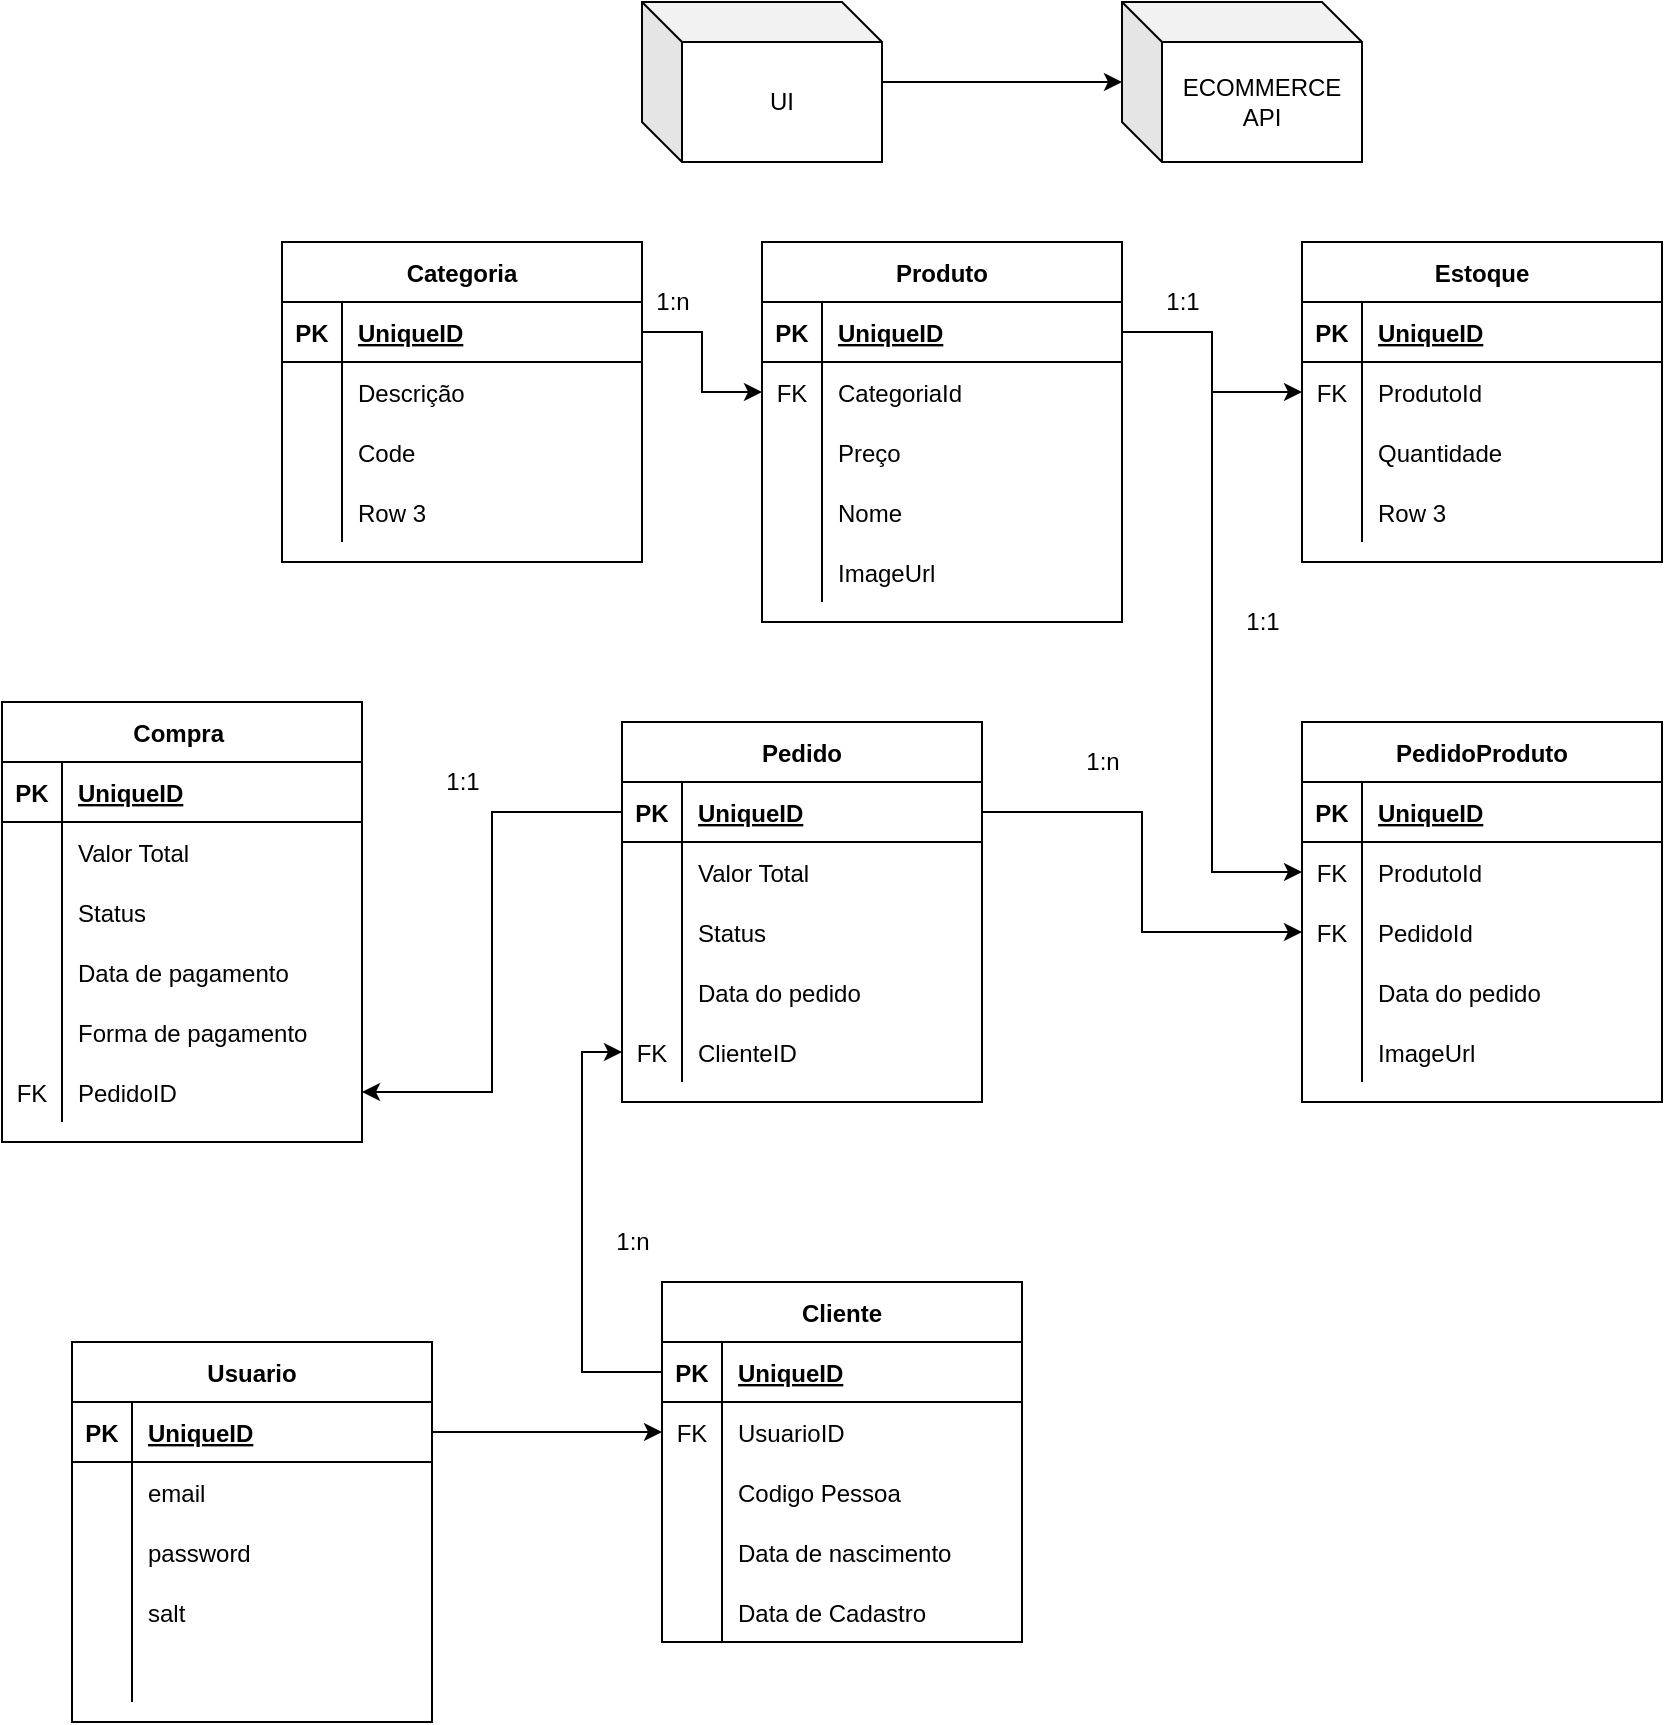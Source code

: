 <mxfile version="15.2.7" type="device"><diagram id="oC3cXe0ZgsIvyXd-6ABN" name="Página-1"><mxGraphModel dx="2287" dy="857" grid="1" gridSize="10" guides="1" tooltips="1" connect="1" arrows="1" fold="1" page="1" pageScale="1" pageWidth="827" pageHeight="1169" math="0" shadow="0"><root><mxCell id="0"/><mxCell id="1" parent="0"/><mxCell id="MYAr_x6TCHSW3G5KkbSN-4" style="edgeStyle=orthogonalEdgeStyle;rounded=0;orthogonalLoop=1;jettySize=auto;html=1;" edge="1" parent="1" source="MYAr_x6TCHSW3G5KkbSN-1" target="MYAr_x6TCHSW3G5KkbSN-2"><mxGeometry relative="1" as="geometry"/></mxCell><mxCell id="MYAr_x6TCHSW3G5KkbSN-1" value="UI" style="shape=cube;whiteSpace=wrap;html=1;boundedLbl=1;backgroundOutline=1;darkOpacity=0.05;darkOpacity2=0.1;" vertex="1" parent="1"><mxGeometry x="130" y="160" width="120" height="80" as="geometry"/></mxCell><mxCell id="MYAr_x6TCHSW3G5KkbSN-2" value="ECOMMERCE API" style="shape=cube;whiteSpace=wrap;html=1;boundedLbl=1;backgroundOutline=1;darkOpacity=0.05;darkOpacity2=0.1;" vertex="1" parent="1"><mxGeometry x="370" y="160" width="120" height="80" as="geometry"/></mxCell><mxCell id="MYAr_x6TCHSW3G5KkbSN-5" value="Produto" style="shape=table;startSize=30;container=1;collapsible=1;childLayout=tableLayout;fixedRows=1;rowLines=0;fontStyle=1;align=center;resizeLast=1;" vertex="1" parent="1"><mxGeometry x="190" y="280" width="180" height="190" as="geometry"/></mxCell><mxCell id="MYAr_x6TCHSW3G5KkbSN-6" value="" style="shape=partialRectangle;collapsible=0;dropTarget=0;pointerEvents=0;fillColor=none;top=0;left=0;bottom=1;right=0;points=[[0,0.5],[1,0.5]];portConstraint=eastwest;" vertex="1" parent="MYAr_x6TCHSW3G5KkbSN-5"><mxGeometry y="30" width="180" height="30" as="geometry"/></mxCell><mxCell id="MYAr_x6TCHSW3G5KkbSN-7" value="PK" style="shape=partialRectangle;connectable=0;fillColor=none;top=0;left=0;bottom=0;right=0;fontStyle=1;overflow=hidden;" vertex="1" parent="MYAr_x6TCHSW3G5KkbSN-6"><mxGeometry width="30" height="30" as="geometry"/></mxCell><mxCell id="MYAr_x6TCHSW3G5KkbSN-8" value="UniqueID" style="shape=partialRectangle;connectable=0;fillColor=none;top=0;left=0;bottom=0;right=0;align=left;spacingLeft=6;fontStyle=5;overflow=hidden;" vertex="1" parent="MYAr_x6TCHSW3G5KkbSN-6"><mxGeometry x="30" width="150" height="30" as="geometry"/></mxCell><mxCell id="MYAr_x6TCHSW3G5KkbSN-9" value="" style="shape=partialRectangle;collapsible=0;dropTarget=0;pointerEvents=0;fillColor=none;top=0;left=0;bottom=0;right=0;points=[[0,0.5],[1,0.5]];portConstraint=eastwest;" vertex="1" parent="MYAr_x6TCHSW3G5KkbSN-5"><mxGeometry y="60" width="180" height="30" as="geometry"/></mxCell><mxCell id="MYAr_x6TCHSW3G5KkbSN-10" value="FK" style="shape=partialRectangle;connectable=0;fillColor=none;top=0;left=0;bottom=0;right=0;editable=1;overflow=hidden;" vertex="1" parent="MYAr_x6TCHSW3G5KkbSN-9"><mxGeometry width="30" height="30" as="geometry"/></mxCell><mxCell id="MYAr_x6TCHSW3G5KkbSN-11" value="CategoriaId" style="shape=partialRectangle;connectable=0;fillColor=none;top=0;left=0;bottom=0;right=0;align=left;spacingLeft=6;overflow=hidden;" vertex="1" parent="MYAr_x6TCHSW3G5KkbSN-9"><mxGeometry x="30" width="150" height="30" as="geometry"/></mxCell><mxCell id="MYAr_x6TCHSW3G5KkbSN-12" value="" style="shape=partialRectangle;collapsible=0;dropTarget=0;pointerEvents=0;fillColor=none;top=0;left=0;bottom=0;right=0;points=[[0,0.5],[1,0.5]];portConstraint=eastwest;" vertex="1" parent="MYAr_x6TCHSW3G5KkbSN-5"><mxGeometry y="90" width="180" height="30" as="geometry"/></mxCell><mxCell id="MYAr_x6TCHSW3G5KkbSN-13" value="" style="shape=partialRectangle;connectable=0;fillColor=none;top=0;left=0;bottom=0;right=0;editable=1;overflow=hidden;" vertex="1" parent="MYAr_x6TCHSW3G5KkbSN-12"><mxGeometry width="30" height="30" as="geometry"/></mxCell><mxCell id="MYAr_x6TCHSW3G5KkbSN-14" value="Preço" style="shape=partialRectangle;connectable=0;fillColor=none;top=0;left=0;bottom=0;right=0;align=left;spacingLeft=6;overflow=hidden;" vertex="1" parent="MYAr_x6TCHSW3G5KkbSN-12"><mxGeometry x="30" width="150" height="30" as="geometry"/></mxCell><mxCell id="MYAr_x6TCHSW3G5KkbSN-15" value="" style="shape=partialRectangle;collapsible=0;dropTarget=0;pointerEvents=0;fillColor=none;top=0;left=0;bottom=0;right=0;points=[[0,0.5],[1,0.5]];portConstraint=eastwest;" vertex="1" parent="MYAr_x6TCHSW3G5KkbSN-5"><mxGeometry y="120" width="180" height="30" as="geometry"/></mxCell><mxCell id="MYAr_x6TCHSW3G5KkbSN-16" value="" style="shape=partialRectangle;connectable=0;fillColor=none;top=0;left=0;bottom=0;right=0;editable=1;overflow=hidden;" vertex="1" parent="MYAr_x6TCHSW3G5KkbSN-15"><mxGeometry width="30" height="30" as="geometry"/></mxCell><mxCell id="MYAr_x6TCHSW3G5KkbSN-17" value="Nome" style="shape=partialRectangle;connectable=0;fillColor=none;top=0;left=0;bottom=0;right=0;align=left;spacingLeft=6;overflow=hidden;" vertex="1" parent="MYAr_x6TCHSW3G5KkbSN-15"><mxGeometry x="30" width="150" height="30" as="geometry"/></mxCell><mxCell id="MYAr_x6TCHSW3G5KkbSN-44" value="" style="shape=partialRectangle;collapsible=0;dropTarget=0;pointerEvents=0;fillColor=none;top=0;left=0;bottom=0;right=0;points=[[0,0.5],[1,0.5]];portConstraint=eastwest;" vertex="1" parent="MYAr_x6TCHSW3G5KkbSN-5"><mxGeometry y="150" width="180" height="30" as="geometry"/></mxCell><mxCell id="MYAr_x6TCHSW3G5KkbSN-45" value="" style="shape=partialRectangle;connectable=0;fillColor=none;top=0;left=0;bottom=0;right=0;editable=1;overflow=hidden;" vertex="1" parent="MYAr_x6TCHSW3G5KkbSN-44"><mxGeometry width="30" height="30" as="geometry"/></mxCell><mxCell id="MYAr_x6TCHSW3G5KkbSN-46" value="ImageUrl" style="shape=partialRectangle;connectable=0;fillColor=none;top=0;left=0;bottom=0;right=0;align=left;spacingLeft=6;overflow=hidden;" vertex="1" parent="MYAr_x6TCHSW3G5KkbSN-44"><mxGeometry x="30" width="150" height="30" as="geometry"/></mxCell><mxCell id="MYAr_x6TCHSW3G5KkbSN-18" value="Estoque" style="shape=table;startSize=30;container=1;collapsible=1;childLayout=tableLayout;fixedRows=1;rowLines=0;fontStyle=1;align=center;resizeLast=1;" vertex="1" parent="1"><mxGeometry x="460" y="280" width="180" height="160" as="geometry"/></mxCell><mxCell id="MYAr_x6TCHSW3G5KkbSN-19" value="" style="shape=partialRectangle;collapsible=0;dropTarget=0;pointerEvents=0;fillColor=none;top=0;left=0;bottom=1;right=0;points=[[0,0.5],[1,0.5]];portConstraint=eastwest;" vertex="1" parent="MYAr_x6TCHSW3G5KkbSN-18"><mxGeometry y="30" width="180" height="30" as="geometry"/></mxCell><mxCell id="MYAr_x6TCHSW3G5KkbSN-20" value="PK" style="shape=partialRectangle;connectable=0;fillColor=none;top=0;left=0;bottom=0;right=0;fontStyle=1;overflow=hidden;" vertex="1" parent="MYAr_x6TCHSW3G5KkbSN-19"><mxGeometry width="30" height="30" as="geometry"/></mxCell><mxCell id="MYAr_x6TCHSW3G5KkbSN-21" value="UniqueID" style="shape=partialRectangle;connectable=0;fillColor=none;top=0;left=0;bottom=0;right=0;align=left;spacingLeft=6;fontStyle=5;overflow=hidden;" vertex="1" parent="MYAr_x6TCHSW3G5KkbSN-19"><mxGeometry x="30" width="150" height="30" as="geometry"/></mxCell><mxCell id="MYAr_x6TCHSW3G5KkbSN-22" value="" style="shape=partialRectangle;collapsible=0;dropTarget=0;pointerEvents=0;fillColor=none;top=0;left=0;bottom=0;right=0;points=[[0,0.5],[1,0.5]];portConstraint=eastwest;" vertex="1" parent="MYAr_x6TCHSW3G5KkbSN-18"><mxGeometry y="60" width="180" height="30" as="geometry"/></mxCell><mxCell id="MYAr_x6TCHSW3G5KkbSN-23" value="FK" style="shape=partialRectangle;connectable=0;fillColor=none;top=0;left=0;bottom=0;right=0;editable=1;overflow=hidden;" vertex="1" parent="MYAr_x6TCHSW3G5KkbSN-22"><mxGeometry width="30" height="30" as="geometry"/></mxCell><mxCell id="MYAr_x6TCHSW3G5KkbSN-24" value="ProdutoId" style="shape=partialRectangle;connectable=0;fillColor=none;top=0;left=0;bottom=0;right=0;align=left;spacingLeft=6;overflow=hidden;" vertex="1" parent="MYAr_x6TCHSW3G5KkbSN-22"><mxGeometry x="30" width="150" height="30" as="geometry"/></mxCell><mxCell id="MYAr_x6TCHSW3G5KkbSN-25" value="" style="shape=partialRectangle;collapsible=0;dropTarget=0;pointerEvents=0;fillColor=none;top=0;left=0;bottom=0;right=0;points=[[0,0.5],[1,0.5]];portConstraint=eastwest;" vertex="1" parent="MYAr_x6TCHSW3G5KkbSN-18"><mxGeometry y="90" width="180" height="30" as="geometry"/></mxCell><mxCell id="MYAr_x6TCHSW3G5KkbSN-26" value="" style="shape=partialRectangle;connectable=0;fillColor=none;top=0;left=0;bottom=0;right=0;editable=1;overflow=hidden;" vertex="1" parent="MYAr_x6TCHSW3G5KkbSN-25"><mxGeometry width="30" height="30" as="geometry"/></mxCell><mxCell id="MYAr_x6TCHSW3G5KkbSN-27" value="Quantidade" style="shape=partialRectangle;connectable=0;fillColor=none;top=0;left=0;bottom=0;right=0;align=left;spacingLeft=6;overflow=hidden;" vertex="1" parent="MYAr_x6TCHSW3G5KkbSN-25"><mxGeometry x="30" width="150" height="30" as="geometry"/></mxCell><mxCell id="MYAr_x6TCHSW3G5KkbSN-28" value="" style="shape=partialRectangle;collapsible=0;dropTarget=0;pointerEvents=0;fillColor=none;top=0;left=0;bottom=0;right=0;points=[[0,0.5],[1,0.5]];portConstraint=eastwest;" vertex="1" parent="MYAr_x6TCHSW3G5KkbSN-18"><mxGeometry y="120" width="180" height="30" as="geometry"/></mxCell><mxCell id="MYAr_x6TCHSW3G5KkbSN-29" value="" style="shape=partialRectangle;connectable=0;fillColor=none;top=0;left=0;bottom=0;right=0;editable=1;overflow=hidden;" vertex="1" parent="MYAr_x6TCHSW3G5KkbSN-28"><mxGeometry width="30" height="30" as="geometry"/></mxCell><mxCell id="MYAr_x6TCHSW3G5KkbSN-30" value="Row 3" style="shape=partialRectangle;connectable=0;fillColor=none;top=0;left=0;bottom=0;right=0;align=left;spacingLeft=6;overflow=hidden;" vertex="1" parent="MYAr_x6TCHSW3G5KkbSN-28"><mxGeometry x="30" width="150" height="30" as="geometry"/></mxCell><mxCell id="MYAr_x6TCHSW3G5KkbSN-31" value="Categoria" style="shape=table;startSize=30;container=1;collapsible=1;childLayout=tableLayout;fixedRows=1;rowLines=0;fontStyle=1;align=center;resizeLast=1;" vertex="1" parent="1"><mxGeometry x="-50" y="280" width="180" height="160" as="geometry"/></mxCell><mxCell id="MYAr_x6TCHSW3G5KkbSN-32" value="" style="shape=partialRectangle;collapsible=0;dropTarget=0;pointerEvents=0;fillColor=none;top=0;left=0;bottom=1;right=0;points=[[0,0.5],[1,0.5]];portConstraint=eastwest;" vertex="1" parent="MYAr_x6TCHSW3G5KkbSN-31"><mxGeometry y="30" width="180" height="30" as="geometry"/></mxCell><mxCell id="MYAr_x6TCHSW3G5KkbSN-33" value="PK" style="shape=partialRectangle;connectable=0;fillColor=none;top=0;left=0;bottom=0;right=0;fontStyle=1;overflow=hidden;" vertex="1" parent="MYAr_x6TCHSW3G5KkbSN-32"><mxGeometry width="30" height="30" as="geometry"/></mxCell><mxCell id="MYAr_x6TCHSW3G5KkbSN-34" value="UniqueID" style="shape=partialRectangle;connectable=0;fillColor=none;top=0;left=0;bottom=0;right=0;align=left;spacingLeft=6;fontStyle=5;overflow=hidden;" vertex="1" parent="MYAr_x6TCHSW3G5KkbSN-32"><mxGeometry x="30" width="150" height="30" as="geometry"/></mxCell><mxCell id="MYAr_x6TCHSW3G5KkbSN-35" value="" style="shape=partialRectangle;collapsible=0;dropTarget=0;pointerEvents=0;fillColor=none;top=0;left=0;bottom=0;right=0;points=[[0,0.5],[1,0.5]];portConstraint=eastwest;" vertex="1" parent="MYAr_x6TCHSW3G5KkbSN-31"><mxGeometry y="60" width="180" height="30" as="geometry"/></mxCell><mxCell id="MYAr_x6TCHSW3G5KkbSN-36" value="" style="shape=partialRectangle;connectable=0;fillColor=none;top=0;left=0;bottom=0;right=0;editable=1;overflow=hidden;" vertex="1" parent="MYAr_x6TCHSW3G5KkbSN-35"><mxGeometry width="30" height="30" as="geometry"/></mxCell><mxCell id="MYAr_x6TCHSW3G5KkbSN-37" value="Descrição" style="shape=partialRectangle;connectable=0;fillColor=none;top=0;left=0;bottom=0;right=0;align=left;spacingLeft=6;overflow=hidden;" vertex="1" parent="MYAr_x6TCHSW3G5KkbSN-35"><mxGeometry x="30" width="150" height="30" as="geometry"/></mxCell><mxCell id="MYAr_x6TCHSW3G5KkbSN-38" value="" style="shape=partialRectangle;collapsible=0;dropTarget=0;pointerEvents=0;fillColor=none;top=0;left=0;bottom=0;right=0;points=[[0,0.5],[1,0.5]];portConstraint=eastwest;" vertex="1" parent="MYAr_x6TCHSW3G5KkbSN-31"><mxGeometry y="90" width="180" height="30" as="geometry"/></mxCell><mxCell id="MYAr_x6TCHSW3G5KkbSN-39" value="" style="shape=partialRectangle;connectable=0;fillColor=none;top=0;left=0;bottom=0;right=0;editable=1;overflow=hidden;" vertex="1" parent="MYAr_x6TCHSW3G5KkbSN-38"><mxGeometry width="30" height="30" as="geometry"/></mxCell><mxCell id="MYAr_x6TCHSW3G5KkbSN-40" value="Code" style="shape=partialRectangle;connectable=0;fillColor=none;top=0;left=0;bottom=0;right=0;align=left;spacingLeft=6;overflow=hidden;" vertex="1" parent="MYAr_x6TCHSW3G5KkbSN-38"><mxGeometry x="30" width="150" height="30" as="geometry"/></mxCell><mxCell id="MYAr_x6TCHSW3G5KkbSN-41" value="" style="shape=partialRectangle;collapsible=0;dropTarget=0;pointerEvents=0;fillColor=none;top=0;left=0;bottom=0;right=0;points=[[0,0.5],[1,0.5]];portConstraint=eastwest;" vertex="1" parent="MYAr_x6TCHSW3G5KkbSN-31"><mxGeometry y="120" width="180" height="30" as="geometry"/></mxCell><mxCell id="MYAr_x6TCHSW3G5KkbSN-42" value="" style="shape=partialRectangle;connectable=0;fillColor=none;top=0;left=0;bottom=0;right=0;editable=1;overflow=hidden;" vertex="1" parent="MYAr_x6TCHSW3G5KkbSN-41"><mxGeometry width="30" height="30" as="geometry"/></mxCell><mxCell id="MYAr_x6TCHSW3G5KkbSN-43" value="Row 3" style="shape=partialRectangle;connectable=0;fillColor=none;top=0;left=0;bottom=0;right=0;align=left;spacingLeft=6;overflow=hidden;" vertex="1" parent="MYAr_x6TCHSW3G5KkbSN-41"><mxGeometry x="30" width="150" height="30" as="geometry"/></mxCell><mxCell id="MYAr_x6TCHSW3G5KkbSN-47" style="edgeStyle=orthogonalEdgeStyle;rounded=0;orthogonalLoop=1;jettySize=auto;html=1;entryX=0;entryY=0.5;entryDx=0;entryDy=0;" edge="1" parent="1" source="MYAr_x6TCHSW3G5KkbSN-6" target="MYAr_x6TCHSW3G5KkbSN-22"><mxGeometry relative="1" as="geometry"/></mxCell><mxCell id="MYAr_x6TCHSW3G5KkbSN-48" style="edgeStyle=orthogonalEdgeStyle;rounded=0;orthogonalLoop=1;jettySize=auto;html=1;" edge="1" parent="1" source="MYAr_x6TCHSW3G5KkbSN-32" target="MYAr_x6TCHSW3G5KkbSN-9"><mxGeometry relative="1" as="geometry"/></mxCell><mxCell id="MYAr_x6TCHSW3G5KkbSN-49" value="PedidoProduto" style="shape=table;startSize=30;container=1;collapsible=1;childLayout=tableLayout;fixedRows=1;rowLines=0;fontStyle=1;align=center;resizeLast=1;" vertex="1" parent="1"><mxGeometry x="460" y="520" width="180" height="190" as="geometry"/></mxCell><mxCell id="MYAr_x6TCHSW3G5KkbSN-50" value="" style="shape=partialRectangle;collapsible=0;dropTarget=0;pointerEvents=0;fillColor=none;top=0;left=0;bottom=1;right=0;points=[[0,0.5],[1,0.5]];portConstraint=eastwest;" vertex="1" parent="MYAr_x6TCHSW3G5KkbSN-49"><mxGeometry y="30" width="180" height="30" as="geometry"/></mxCell><mxCell id="MYAr_x6TCHSW3G5KkbSN-51" value="PK" style="shape=partialRectangle;connectable=0;fillColor=none;top=0;left=0;bottom=0;right=0;fontStyle=1;overflow=hidden;" vertex="1" parent="MYAr_x6TCHSW3G5KkbSN-50"><mxGeometry width="30" height="30" as="geometry"/></mxCell><mxCell id="MYAr_x6TCHSW3G5KkbSN-52" value="UniqueID" style="shape=partialRectangle;connectable=0;fillColor=none;top=0;left=0;bottom=0;right=0;align=left;spacingLeft=6;fontStyle=5;overflow=hidden;" vertex="1" parent="MYAr_x6TCHSW3G5KkbSN-50"><mxGeometry x="30" width="150" height="30" as="geometry"/></mxCell><mxCell id="MYAr_x6TCHSW3G5KkbSN-53" value="" style="shape=partialRectangle;collapsible=0;dropTarget=0;pointerEvents=0;fillColor=none;top=0;left=0;bottom=0;right=0;points=[[0,0.5],[1,0.5]];portConstraint=eastwest;" vertex="1" parent="MYAr_x6TCHSW3G5KkbSN-49"><mxGeometry y="60" width="180" height="30" as="geometry"/></mxCell><mxCell id="MYAr_x6TCHSW3G5KkbSN-54" value="FK" style="shape=partialRectangle;connectable=0;fillColor=none;top=0;left=0;bottom=0;right=0;editable=1;overflow=hidden;" vertex="1" parent="MYAr_x6TCHSW3G5KkbSN-53"><mxGeometry width="30" height="30" as="geometry"/></mxCell><mxCell id="MYAr_x6TCHSW3G5KkbSN-55" value="ProdutoId" style="shape=partialRectangle;connectable=0;fillColor=none;top=0;left=0;bottom=0;right=0;align=left;spacingLeft=6;overflow=hidden;" vertex="1" parent="MYAr_x6TCHSW3G5KkbSN-53"><mxGeometry x="30" width="150" height="30" as="geometry"/></mxCell><mxCell id="MYAr_x6TCHSW3G5KkbSN-56" value="" style="shape=partialRectangle;collapsible=0;dropTarget=0;pointerEvents=0;fillColor=none;top=0;left=0;bottom=0;right=0;points=[[0,0.5],[1,0.5]];portConstraint=eastwest;" vertex="1" parent="MYAr_x6TCHSW3G5KkbSN-49"><mxGeometry y="90" width="180" height="30" as="geometry"/></mxCell><mxCell id="MYAr_x6TCHSW3G5KkbSN-57" value="FK" style="shape=partialRectangle;connectable=0;fillColor=none;top=0;left=0;bottom=0;right=0;editable=1;overflow=hidden;" vertex="1" parent="MYAr_x6TCHSW3G5KkbSN-56"><mxGeometry width="30" height="30" as="geometry"/></mxCell><mxCell id="MYAr_x6TCHSW3G5KkbSN-58" value="PedidoId" style="shape=partialRectangle;connectable=0;fillColor=none;top=0;left=0;bottom=0;right=0;align=left;spacingLeft=6;overflow=hidden;" vertex="1" parent="MYAr_x6TCHSW3G5KkbSN-56"><mxGeometry x="30" width="150" height="30" as="geometry"/></mxCell><mxCell id="MYAr_x6TCHSW3G5KkbSN-59" value="" style="shape=partialRectangle;collapsible=0;dropTarget=0;pointerEvents=0;fillColor=none;top=0;left=0;bottom=0;right=0;points=[[0,0.5],[1,0.5]];portConstraint=eastwest;" vertex="1" parent="MYAr_x6TCHSW3G5KkbSN-49"><mxGeometry y="120" width="180" height="30" as="geometry"/></mxCell><mxCell id="MYAr_x6TCHSW3G5KkbSN-60" value="" style="shape=partialRectangle;connectable=0;fillColor=none;top=0;left=0;bottom=0;right=0;editable=1;overflow=hidden;" vertex="1" parent="MYAr_x6TCHSW3G5KkbSN-59"><mxGeometry width="30" height="30" as="geometry"/></mxCell><mxCell id="MYAr_x6TCHSW3G5KkbSN-61" value="Data do pedido" style="shape=partialRectangle;connectable=0;fillColor=none;top=0;left=0;bottom=0;right=0;align=left;spacingLeft=6;overflow=hidden;" vertex="1" parent="MYAr_x6TCHSW3G5KkbSN-59"><mxGeometry x="30" width="150" height="30" as="geometry"/></mxCell><mxCell id="MYAr_x6TCHSW3G5KkbSN-62" value="" style="shape=partialRectangle;collapsible=0;dropTarget=0;pointerEvents=0;fillColor=none;top=0;left=0;bottom=0;right=0;points=[[0,0.5],[1,0.5]];portConstraint=eastwest;" vertex="1" parent="MYAr_x6TCHSW3G5KkbSN-49"><mxGeometry y="150" width="180" height="30" as="geometry"/></mxCell><mxCell id="MYAr_x6TCHSW3G5KkbSN-63" value="" style="shape=partialRectangle;connectable=0;fillColor=none;top=0;left=0;bottom=0;right=0;editable=1;overflow=hidden;" vertex="1" parent="MYAr_x6TCHSW3G5KkbSN-62"><mxGeometry width="30" height="30" as="geometry"/></mxCell><mxCell id="MYAr_x6TCHSW3G5KkbSN-64" value="ImageUrl" style="shape=partialRectangle;connectable=0;fillColor=none;top=0;left=0;bottom=0;right=0;align=left;spacingLeft=6;overflow=hidden;" vertex="1" parent="MYAr_x6TCHSW3G5KkbSN-62"><mxGeometry x="30" width="150" height="30" as="geometry"/></mxCell><mxCell id="MYAr_x6TCHSW3G5KkbSN-65" value="Pedido" style="shape=table;startSize=30;container=1;collapsible=1;childLayout=tableLayout;fixedRows=1;rowLines=0;fontStyle=1;align=center;resizeLast=1;" vertex="1" parent="1"><mxGeometry x="120" y="520" width="180" height="190" as="geometry"/></mxCell><mxCell id="MYAr_x6TCHSW3G5KkbSN-66" value="" style="shape=partialRectangle;collapsible=0;dropTarget=0;pointerEvents=0;fillColor=none;top=0;left=0;bottom=1;right=0;points=[[0,0.5],[1,0.5]];portConstraint=eastwest;" vertex="1" parent="MYAr_x6TCHSW3G5KkbSN-65"><mxGeometry y="30" width="180" height="30" as="geometry"/></mxCell><mxCell id="MYAr_x6TCHSW3G5KkbSN-67" value="PK" style="shape=partialRectangle;connectable=0;fillColor=none;top=0;left=0;bottom=0;right=0;fontStyle=1;overflow=hidden;" vertex="1" parent="MYAr_x6TCHSW3G5KkbSN-66"><mxGeometry width="30" height="30" as="geometry"/></mxCell><mxCell id="MYAr_x6TCHSW3G5KkbSN-68" value="UniqueID" style="shape=partialRectangle;connectable=0;fillColor=none;top=0;left=0;bottom=0;right=0;align=left;spacingLeft=6;fontStyle=5;overflow=hidden;" vertex="1" parent="MYAr_x6TCHSW3G5KkbSN-66"><mxGeometry x="30" width="150" height="30" as="geometry"/></mxCell><mxCell id="MYAr_x6TCHSW3G5KkbSN-69" value="" style="shape=partialRectangle;collapsible=0;dropTarget=0;pointerEvents=0;fillColor=none;top=0;left=0;bottom=0;right=0;points=[[0,0.5],[1,0.5]];portConstraint=eastwest;" vertex="1" parent="MYAr_x6TCHSW3G5KkbSN-65"><mxGeometry y="60" width="180" height="30" as="geometry"/></mxCell><mxCell id="MYAr_x6TCHSW3G5KkbSN-70" value="" style="shape=partialRectangle;connectable=0;fillColor=none;top=0;left=0;bottom=0;right=0;editable=1;overflow=hidden;" vertex="1" parent="MYAr_x6TCHSW3G5KkbSN-69"><mxGeometry width="30" height="30" as="geometry"/></mxCell><mxCell id="MYAr_x6TCHSW3G5KkbSN-71" value="Valor Total" style="shape=partialRectangle;connectable=0;fillColor=none;top=0;left=0;bottom=0;right=0;align=left;spacingLeft=6;overflow=hidden;" vertex="1" parent="MYAr_x6TCHSW3G5KkbSN-69"><mxGeometry x="30" width="150" height="30" as="geometry"/></mxCell><mxCell id="MYAr_x6TCHSW3G5KkbSN-72" value="" style="shape=partialRectangle;collapsible=0;dropTarget=0;pointerEvents=0;fillColor=none;top=0;left=0;bottom=0;right=0;points=[[0,0.5],[1,0.5]];portConstraint=eastwest;" vertex="1" parent="MYAr_x6TCHSW3G5KkbSN-65"><mxGeometry y="90" width="180" height="30" as="geometry"/></mxCell><mxCell id="MYAr_x6TCHSW3G5KkbSN-73" value="" style="shape=partialRectangle;connectable=0;fillColor=none;top=0;left=0;bottom=0;right=0;editable=1;overflow=hidden;" vertex="1" parent="MYAr_x6TCHSW3G5KkbSN-72"><mxGeometry width="30" height="30" as="geometry"/></mxCell><mxCell id="MYAr_x6TCHSW3G5KkbSN-74" value="Status" style="shape=partialRectangle;connectable=0;fillColor=none;top=0;left=0;bottom=0;right=0;align=left;spacingLeft=6;overflow=hidden;" vertex="1" parent="MYAr_x6TCHSW3G5KkbSN-72"><mxGeometry x="30" width="150" height="30" as="geometry"/></mxCell><mxCell id="MYAr_x6TCHSW3G5KkbSN-75" value="" style="shape=partialRectangle;collapsible=0;dropTarget=0;pointerEvents=0;fillColor=none;top=0;left=0;bottom=0;right=0;points=[[0,0.5],[1,0.5]];portConstraint=eastwest;" vertex="1" parent="MYAr_x6TCHSW3G5KkbSN-65"><mxGeometry y="120" width="180" height="30" as="geometry"/></mxCell><mxCell id="MYAr_x6TCHSW3G5KkbSN-76" value="" style="shape=partialRectangle;connectable=0;fillColor=none;top=0;left=0;bottom=0;right=0;editable=1;overflow=hidden;" vertex="1" parent="MYAr_x6TCHSW3G5KkbSN-75"><mxGeometry width="30" height="30" as="geometry"/></mxCell><mxCell id="MYAr_x6TCHSW3G5KkbSN-77" value="Data do pedido" style="shape=partialRectangle;connectable=0;fillColor=none;top=0;left=0;bottom=0;right=0;align=left;spacingLeft=6;overflow=hidden;" vertex="1" parent="MYAr_x6TCHSW3G5KkbSN-75"><mxGeometry x="30" width="150" height="30" as="geometry"/></mxCell><mxCell id="MYAr_x6TCHSW3G5KkbSN-78" value="" style="shape=partialRectangle;collapsible=0;dropTarget=0;pointerEvents=0;fillColor=none;top=0;left=0;bottom=0;right=0;points=[[0,0.5],[1,0.5]];portConstraint=eastwest;" vertex="1" parent="MYAr_x6TCHSW3G5KkbSN-65"><mxGeometry y="150" width="180" height="30" as="geometry"/></mxCell><mxCell id="MYAr_x6TCHSW3G5KkbSN-79" value="FK" style="shape=partialRectangle;connectable=0;fillColor=none;top=0;left=0;bottom=0;right=0;editable=1;overflow=hidden;" vertex="1" parent="MYAr_x6TCHSW3G5KkbSN-78"><mxGeometry width="30" height="30" as="geometry"/></mxCell><mxCell id="MYAr_x6TCHSW3G5KkbSN-80" value="ClienteID" style="shape=partialRectangle;connectable=0;fillColor=none;top=0;left=0;bottom=0;right=0;align=left;spacingLeft=6;overflow=hidden;" vertex="1" parent="MYAr_x6TCHSW3G5KkbSN-78"><mxGeometry x="30" width="150" height="30" as="geometry"/></mxCell><mxCell id="MYAr_x6TCHSW3G5KkbSN-81" style="edgeStyle=orthogonalEdgeStyle;rounded=0;orthogonalLoop=1;jettySize=auto;html=1;exitX=1;exitY=0.5;exitDx=0;exitDy=0;entryX=0;entryY=0.5;entryDx=0;entryDy=0;" edge="1" parent="1" source="MYAr_x6TCHSW3G5KkbSN-6" target="MYAr_x6TCHSW3G5KkbSN-53"><mxGeometry relative="1" as="geometry"/></mxCell><mxCell id="MYAr_x6TCHSW3G5KkbSN-82" style="edgeStyle=orthogonalEdgeStyle;rounded=0;orthogonalLoop=1;jettySize=auto;html=1;entryX=0;entryY=0.5;entryDx=0;entryDy=0;" edge="1" parent="1" source="MYAr_x6TCHSW3G5KkbSN-66" target="MYAr_x6TCHSW3G5KkbSN-56"><mxGeometry relative="1" as="geometry"/></mxCell><mxCell id="MYAr_x6TCHSW3G5KkbSN-83" value="Compra " style="shape=table;startSize=30;container=1;collapsible=1;childLayout=tableLayout;fixedRows=1;rowLines=0;fontStyle=1;align=center;resizeLast=1;" vertex="1" parent="1"><mxGeometry x="-190" y="510" width="180" height="220" as="geometry"/></mxCell><mxCell id="MYAr_x6TCHSW3G5KkbSN-84" value="" style="shape=partialRectangle;collapsible=0;dropTarget=0;pointerEvents=0;fillColor=none;top=0;left=0;bottom=1;right=0;points=[[0,0.5],[1,0.5]];portConstraint=eastwest;" vertex="1" parent="MYAr_x6TCHSW3G5KkbSN-83"><mxGeometry y="30" width="180" height="30" as="geometry"/></mxCell><mxCell id="MYAr_x6TCHSW3G5KkbSN-85" value="PK" style="shape=partialRectangle;connectable=0;fillColor=none;top=0;left=0;bottom=0;right=0;fontStyle=1;overflow=hidden;" vertex="1" parent="MYAr_x6TCHSW3G5KkbSN-84"><mxGeometry width="30" height="30" as="geometry"/></mxCell><mxCell id="MYAr_x6TCHSW3G5KkbSN-86" value="UniqueID" style="shape=partialRectangle;connectable=0;fillColor=none;top=0;left=0;bottom=0;right=0;align=left;spacingLeft=6;fontStyle=5;overflow=hidden;" vertex="1" parent="MYAr_x6TCHSW3G5KkbSN-84"><mxGeometry x="30" width="150" height="30" as="geometry"/></mxCell><mxCell id="MYAr_x6TCHSW3G5KkbSN-87" value="" style="shape=partialRectangle;collapsible=0;dropTarget=0;pointerEvents=0;fillColor=none;top=0;left=0;bottom=0;right=0;points=[[0,0.5],[1,0.5]];portConstraint=eastwest;" vertex="1" parent="MYAr_x6TCHSW3G5KkbSN-83"><mxGeometry y="60" width="180" height="30" as="geometry"/></mxCell><mxCell id="MYAr_x6TCHSW3G5KkbSN-88" value="" style="shape=partialRectangle;connectable=0;fillColor=none;top=0;left=0;bottom=0;right=0;editable=1;overflow=hidden;" vertex="1" parent="MYAr_x6TCHSW3G5KkbSN-87"><mxGeometry width="30" height="30" as="geometry"/></mxCell><mxCell id="MYAr_x6TCHSW3G5KkbSN-89" value="Valor Total" style="shape=partialRectangle;connectable=0;fillColor=none;top=0;left=0;bottom=0;right=0;align=left;spacingLeft=6;overflow=hidden;" vertex="1" parent="MYAr_x6TCHSW3G5KkbSN-87"><mxGeometry x="30" width="150" height="30" as="geometry"/></mxCell><mxCell id="MYAr_x6TCHSW3G5KkbSN-90" value="" style="shape=partialRectangle;collapsible=0;dropTarget=0;pointerEvents=0;fillColor=none;top=0;left=0;bottom=0;right=0;points=[[0,0.5],[1,0.5]];portConstraint=eastwest;" vertex="1" parent="MYAr_x6TCHSW3G5KkbSN-83"><mxGeometry y="90" width="180" height="30" as="geometry"/></mxCell><mxCell id="MYAr_x6TCHSW3G5KkbSN-91" value="" style="shape=partialRectangle;connectable=0;fillColor=none;top=0;left=0;bottom=0;right=0;editable=1;overflow=hidden;" vertex="1" parent="MYAr_x6TCHSW3G5KkbSN-90"><mxGeometry width="30" height="30" as="geometry"/></mxCell><mxCell id="MYAr_x6TCHSW3G5KkbSN-92" value="Status" style="shape=partialRectangle;connectable=0;fillColor=none;top=0;left=0;bottom=0;right=0;align=left;spacingLeft=6;overflow=hidden;" vertex="1" parent="MYAr_x6TCHSW3G5KkbSN-90"><mxGeometry x="30" width="150" height="30" as="geometry"/></mxCell><mxCell id="MYAr_x6TCHSW3G5KkbSN-93" value="" style="shape=partialRectangle;collapsible=0;dropTarget=0;pointerEvents=0;fillColor=none;top=0;left=0;bottom=0;right=0;points=[[0,0.5],[1,0.5]];portConstraint=eastwest;" vertex="1" parent="MYAr_x6TCHSW3G5KkbSN-83"><mxGeometry y="120" width="180" height="30" as="geometry"/></mxCell><mxCell id="MYAr_x6TCHSW3G5KkbSN-94" value="" style="shape=partialRectangle;connectable=0;fillColor=none;top=0;left=0;bottom=0;right=0;editable=1;overflow=hidden;" vertex="1" parent="MYAr_x6TCHSW3G5KkbSN-93"><mxGeometry width="30" height="30" as="geometry"/></mxCell><mxCell id="MYAr_x6TCHSW3G5KkbSN-95" value="Data de pagamento" style="shape=partialRectangle;connectable=0;fillColor=none;top=0;left=0;bottom=0;right=0;align=left;spacingLeft=6;overflow=hidden;" vertex="1" parent="MYAr_x6TCHSW3G5KkbSN-93"><mxGeometry x="30" width="150" height="30" as="geometry"/></mxCell><mxCell id="MYAr_x6TCHSW3G5KkbSN-96" value="" style="shape=partialRectangle;collapsible=0;dropTarget=0;pointerEvents=0;fillColor=none;top=0;left=0;bottom=0;right=0;points=[[0,0.5],[1,0.5]];portConstraint=eastwest;" vertex="1" parent="MYAr_x6TCHSW3G5KkbSN-83"><mxGeometry y="150" width="180" height="30" as="geometry"/></mxCell><mxCell id="MYAr_x6TCHSW3G5KkbSN-97" value="" style="shape=partialRectangle;connectable=0;fillColor=none;top=0;left=0;bottom=0;right=0;editable=1;overflow=hidden;" vertex="1" parent="MYAr_x6TCHSW3G5KkbSN-96"><mxGeometry width="30" height="30" as="geometry"/></mxCell><mxCell id="MYAr_x6TCHSW3G5KkbSN-98" value="Forma de pagamento" style="shape=partialRectangle;connectable=0;fillColor=none;top=0;left=0;bottom=0;right=0;align=left;spacingLeft=6;overflow=hidden;" vertex="1" parent="MYAr_x6TCHSW3G5KkbSN-96"><mxGeometry x="30" width="150" height="30" as="geometry"/></mxCell><mxCell id="MYAr_x6TCHSW3G5KkbSN-99" value="" style="shape=partialRectangle;collapsible=0;dropTarget=0;pointerEvents=0;fillColor=none;top=0;left=0;bottom=0;right=0;points=[[0,0.5],[1,0.5]];portConstraint=eastwest;" vertex="1" parent="MYAr_x6TCHSW3G5KkbSN-83"><mxGeometry y="180" width="180" height="30" as="geometry"/></mxCell><mxCell id="MYAr_x6TCHSW3G5KkbSN-100" value="FK" style="shape=partialRectangle;connectable=0;fillColor=none;top=0;left=0;bottom=0;right=0;editable=1;overflow=hidden;" vertex="1" parent="MYAr_x6TCHSW3G5KkbSN-99"><mxGeometry width="30" height="30" as="geometry"/></mxCell><mxCell id="MYAr_x6TCHSW3G5KkbSN-101" value="PedidoID" style="shape=partialRectangle;connectable=0;fillColor=none;top=0;left=0;bottom=0;right=0;align=left;spacingLeft=6;overflow=hidden;" vertex="1" parent="MYAr_x6TCHSW3G5KkbSN-99"><mxGeometry x="30" width="150" height="30" as="geometry"/></mxCell><mxCell id="MYAr_x6TCHSW3G5KkbSN-103" style="edgeStyle=orthogonalEdgeStyle;rounded=0;orthogonalLoop=1;jettySize=auto;html=1;" edge="1" parent="1" source="MYAr_x6TCHSW3G5KkbSN-66" target="MYAr_x6TCHSW3G5KkbSN-99"><mxGeometry relative="1" as="geometry"/></mxCell><mxCell id="MYAr_x6TCHSW3G5KkbSN-104" value="Usuario" style="shape=table;startSize=30;container=1;collapsible=1;childLayout=tableLayout;fixedRows=1;rowLines=0;fontStyle=1;align=center;resizeLast=1;" vertex="1" parent="1"><mxGeometry x="-155" y="830" width="180" height="190" as="geometry"/></mxCell><mxCell id="MYAr_x6TCHSW3G5KkbSN-105" value="" style="shape=partialRectangle;collapsible=0;dropTarget=0;pointerEvents=0;fillColor=none;top=0;left=0;bottom=1;right=0;points=[[0,0.5],[1,0.5]];portConstraint=eastwest;" vertex="1" parent="MYAr_x6TCHSW3G5KkbSN-104"><mxGeometry y="30" width="180" height="30" as="geometry"/></mxCell><mxCell id="MYAr_x6TCHSW3G5KkbSN-106" value="PK" style="shape=partialRectangle;connectable=0;fillColor=none;top=0;left=0;bottom=0;right=0;fontStyle=1;overflow=hidden;" vertex="1" parent="MYAr_x6TCHSW3G5KkbSN-105"><mxGeometry width="30" height="30" as="geometry"/></mxCell><mxCell id="MYAr_x6TCHSW3G5KkbSN-107" value="UniqueID" style="shape=partialRectangle;connectable=0;fillColor=none;top=0;left=0;bottom=0;right=0;align=left;spacingLeft=6;fontStyle=5;overflow=hidden;" vertex="1" parent="MYAr_x6TCHSW3G5KkbSN-105"><mxGeometry x="30" width="150" height="30" as="geometry"/></mxCell><mxCell id="MYAr_x6TCHSW3G5KkbSN-108" value="" style="shape=partialRectangle;collapsible=0;dropTarget=0;pointerEvents=0;fillColor=none;top=0;left=0;bottom=0;right=0;points=[[0,0.5],[1,0.5]];portConstraint=eastwest;" vertex="1" parent="MYAr_x6TCHSW3G5KkbSN-104"><mxGeometry y="60" width="180" height="30" as="geometry"/></mxCell><mxCell id="MYAr_x6TCHSW3G5KkbSN-109" value="" style="shape=partialRectangle;connectable=0;fillColor=none;top=0;left=0;bottom=0;right=0;editable=1;overflow=hidden;" vertex="1" parent="MYAr_x6TCHSW3G5KkbSN-108"><mxGeometry width="30" height="30" as="geometry"/></mxCell><mxCell id="MYAr_x6TCHSW3G5KkbSN-110" value="email" style="shape=partialRectangle;connectable=0;fillColor=none;top=0;left=0;bottom=0;right=0;align=left;spacingLeft=6;overflow=hidden;" vertex="1" parent="MYAr_x6TCHSW3G5KkbSN-108"><mxGeometry x="30" width="150" height="30" as="geometry"/></mxCell><mxCell id="MYAr_x6TCHSW3G5KkbSN-111" value="" style="shape=partialRectangle;collapsible=0;dropTarget=0;pointerEvents=0;fillColor=none;top=0;left=0;bottom=0;right=0;points=[[0,0.5],[1,0.5]];portConstraint=eastwest;" vertex="1" parent="MYAr_x6TCHSW3G5KkbSN-104"><mxGeometry y="90" width="180" height="30" as="geometry"/></mxCell><mxCell id="MYAr_x6TCHSW3G5KkbSN-112" value="" style="shape=partialRectangle;connectable=0;fillColor=none;top=0;left=0;bottom=0;right=0;editable=1;overflow=hidden;" vertex="1" parent="MYAr_x6TCHSW3G5KkbSN-111"><mxGeometry width="30" height="30" as="geometry"/></mxCell><mxCell id="MYAr_x6TCHSW3G5KkbSN-113" value="password" style="shape=partialRectangle;connectable=0;fillColor=none;top=0;left=0;bottom=0;right=0;align=left;spacingLeft=6;overflow=hidden;" vertex="1" parent="MYAr_x6TCHSW3G5KkbSN-111"><mxGeometry x="30" width="150" height="30" as="geometry"/></mxCell><mxCell id="MYAr_x6TCHSW3G5KkbSN-114" value="" style="shape=partialRectangle;collapsible=0;dropTarget=0;pointerEvents=0;fillColor=none;top=0;left=0;bottom=0;right=0;points=[[0,0.5],[1,0.5]];portConstraint=eastwest;" vertex="1" parent="MYAr_x6TCHSW3G5KkbSN-104"><mxGeometry y="120" width="180" height="30" as="geometry"/></mxCell><mxCell id="MYAr_x6TCHSW3G5KkbSN-115" value="" style="shape=partialRectangle;connectable=0;fillColor=none;top=0;left=0;bottom=0;right=0;editable=1;overflow=hidden;" vertex="1" parent="MYAr_x6TCHSW3G5KkbSN-114"><mxGeometry width="30" height="30" as="geometry"/></mxCell><mxCell id="MYAr_x6TCHSW3G5KkbSN-116" value="salt" style="shape=partialRectangle;connectable=0;fillColor=none;top=0;left=0;bottom=0;right=0;align=left;spacingLeft=6;overflow=hidden;" vertex="1" parent="MYAr_x6TCHSW3G5KkbSN-114"><mxGeometry x="30" width="150" height="30" as="geometry"/></mxCell><mxCell id="MYAr_x6TCHSW3G5KkbSN-117" value="" style="shape=partialRectangle;collapsible=0;dropTarget=0;pointerEvents=0;fillColor=none;top=0;left=0;bottom=0;right=0;points=[[0,0.5],[1,0.5]];portConstraint=eastwest;" vertex="1" parent="MYAr_x6TCHSW3G5KkbSN-104"><mxGeometry y="150" width="180" height="30" as="geometry"/></mxCell><mxCell id="MYAr_x6TCHSW3G5KkbSN-118" value="" style="shape=partialRectangle;connectable=0;fillColor=none;top=0;left=0;bottom=0;right=0;editable=1;overflow=hidden;" vertex="1" parent="MYAr_x6TCHSW3G5KkbSN-117"><mxGeometry width="30" height="30" as="geometry"/></mxCell><mxCell id="MYAr_x6TCHSW3G5KkbSN-119" value="" style="shape=partialRectangle;connectable=0;fillColor=none;top=0;left=0;bottom=0;right=0;align=left;spacingLeft=6;overflow=hidden;" vertex="1" parent="MYAr_x6TCHSW3G5KkbSN-117"><mxGeometry x="30" width="150" height="30" as="geometry"/></mxCell><mxCell id="MYAr_x6TCHSW3G5KkbSN-136" value="Cliente" style="shape=table;startSize=30;container=1;collapsible=1;childLayout=tableLayout;fixedRows=1;rowLines=0;fontStyle=1;align=center;resizeLast=1;" vertex="1" parent="1"><mxGeometry x="140" y="800" width="180" height="180" as="geometry"/></mxCell><mxCell id="MYAr_x6TCHSW3G5KkbSN-137" value="" style="shape=partialRectangle;collapsible=0;dropTarget=0;pointerEvents=0;fillColor=none;top=0;left=0;bottom=1;right=0;points=[[0,0.5],[1,0.5]];portConstraint=eastwest;" vertex="1" parent="MYAr_x6TCHSW3G5KkbSN-136"><mxGeometry y="30" width="180" height="30" as="geometry"/></mxCell><mxCell id="MYAr_x6TCHSW3G5KkbSN-138" value="PK" style="shape=partialRectangle;connectable=0;fillColor=none;top=0;left=0;bottom=0;right=0;fontStyle=1;overflow=hidden;" vertex="1" parent="MYAr_x6TCHSW3G5KkbSN-137"><mxGeometry width="30" height="30" as="geometry"/></mxCell><mxCell id="MYAr_x6TCHSW3G5KkbSN-139" value="UniqueID" style="shape=partialRectangle;connectable=0;fillColor=none;top=0;left=0;bottom=0;right=0;align=left;spacingLeft=6;fontStyle=5;overflow=hidden;" vertex="1" parent="MYAr_x6TCHSW3G5KkbSN-137"><mxGeometry x="30" width="150" height="30" as="geometry"/></mxCell><mxCell id="MYAr_x6TCHSW3G5KkbSN-140" value="" style="shape=partialRectangle;collapsible=0;dropTarget=0;pointerEvents=0;fillColor=none;top=0;left=0;bottom=0;right=0;points=[[0,0.5],[1,0.5]];portConstraint=eastwest;" vertex="1" parent="MYAr_x6TCHSW3G5KkbSN-136"><mxGeometry y="60" width="180" height="30" as="geometry"/></mxCell><mxCell id="MYAr_x6TCHSW3G5KkbSN-141" value="FK" style="shape=partialRectangle;connectable=0;fillColor=none;top=0;left=0;bottom=0;right=0;editable=1;overflow=hidden;" vertex="1" parent="MYAr_x6TCHSW3G5KkbSN-140"><mxGeometry width="30" height="30" as="geometry"/></mxCell><mxCell id="MYAr_x6TCHSW3G5KkbSN-142" value="UsuarioID" style="shape=partialRectangle;connectable=0;fillColor=none;top=0;left=0;bottom=0;right=0;align=left;spacingLeft=6;overflow=hidden;" vertex="1" parent="MYAr_x6TCHSW3G5KkbSN-140"><mxGeometry x="30" width="150" height="30" as="geometry"/></mxCell><mxCell id="MYAr_x6TCHSW3G5KkbSN-143" value="" style="shape=partialRectangle;collapsible=0;dropTarget=0;pointerEvents=0;fillColor=none;top=0;left=0;bottom=0;right=0;points=[[0,0.5],[1,0.5]];portConstraint=eastwest;" vertex="1" parent="MYAr_x6TCHSW3G5KkbSN-136"><mxGeometry y="90" width="180" height="30" as="geometry"/></mxCell><mxCell id="MYAr_x6TCHSW3G5KkbSN-144" value="" style="shape=partialRectangle;connectable=0;fillColor=none;top=0;left=0;bottom=0;right=0;editable=1;overflow=hidden;" vertex="1" parent="MYAr_x6TCHSW3G5KkbSN-143"><mxGeometry width="30" height="30" as="geometry"/></mxCell><mxCell id="MYAr_x6TCHSW3G5KkbSN-145" value="Codigo Pessoa" style="shape=partialRectangle;connectable=0;fillColor=none;top=0;left=0;bottom=0;right=0;align=left;spacingLeft=6;overflow=hidden;" vertex="1" parent="MYAr_x6TCHSW3G5KkbSN-143"><mxGeometry x="30" width="150" height="30" as="geometry"/></mxCell><mxCell id="MYAr_x6TCHSW3G5KkbSN-146" value="" style="shape=partialRectangle;collapsible=0;dropTarget=0;pointerEvents=0;fillColor=none;top=0;left=0;bottom=0;right=0;points=[[0,0.5],[1,0.5]];portConstraint=eastwest;" vertex="1" parent="MYAr_x6TCHSW3G5KkbSN-136"><mxGeometry y="120" width="180" height="30" as="geometry"/></mxCell><mxCell id="MYAr_x6TCHSW3G5KkbSN-147" value="" style="shape=partialRectangle;connectable=0;fillColor=none;top=0;left=0;bottom=0;right=0;editable=1;overflow=hidden;" vertex="1" parent="MYAr_x6TCHSW3G5KkbSN-146"><mxGeometry width="30" height="30" as="geometry"/></mxCell><mxCell id="MYAr_x6TCHSW3G5KkbSN-148" value="Data de nascimento" style="shape=partialRectangle;connectable=0;fillColor=none;top=0;left=0;bottom=0;right=0;align=left;spacingLeft=6;overflow=hidden;" vertex="1" parent="MYAr_x6TCHSW3G5KkbSN-146"><mxGeometry x="30" width="150" height="30" as="geometry"/></mxCell><mxCell id="MYAr_x6TCHSW3G5KkbSN-149" value="" style="shape=partialRectangle;collapsible=0;dropTarget=0;pointerEvents=0;fillColor=none;top=0;left=0;bottom=0;right=0;points=[[0,0.5],[1,0.5]];portConstraint=eastwest;" vertex="1" parent="MYAr_x6TCHSW3G5KkbSN-136"><mxGeometry y="150" width="180" height="30" as="geometry"/></mxCell><mxCell id="MYAr_x6TCHSW3G5KkbSN-150" value="" style="shape=partialRectangle;connectable=0;fillColor=none;top=0;left=0;bottom=0;right=0;editable=1;overflow=hidden;" vertex="1" parent="MYAr_x6TCHSW3G5KkbSN-149"><mxGeometry width="30" height="30" as="geometry"/></mxCell><mxCell id="MYAr_x6TCHSW3G5KkbSN-151" value="Data de Cadastro" style="shape=partialRectangle;connectable=0;fillColor=none;top=0;left=0;bottom=0;right=0;align=left;spacingLeft=6;overflow=hidden;" vertex="1" parent="MYAr_x6TCHSW3G5KkbSN-149"><mxGeometry x="30" width="150" height="30" as="geometry"/></mxCell><mxCell id="MYAr_x6TCHSW3G5KkbSN-152" value="1:n" style="text;html=1;align=center;verticalAlign=middle;resizable=0;points=[];autosize=1;strokeColor=none;fillColor=none;" vertex="1" parent="1"><mxGeometry x="130" y="300" width="30" height="20" as="geometry"/></mxCell><mxCell id="MYAr_x6TCHSW3G5KkbSN-153" value="1:1" style="text;html=1;align=center;verticalAlign=middle;resizable=0;points=[];autosize=1;strokeColor=none;fillColor=none;" vertex="1" parent="1"><mxGeometry x="385" y="300" width="30" height="20" as="geometry"/></mxCell><mxCell id="MYAr_x6TCHSW3G5KkbSN-154" value="1:1" style="text;html=1;align=center;verticalAlign=middle;resizable=0;points=[];autosize=1;strokeColor=none;fillColor=none;" vertex="1" parent="1"><mxGeometry x="425" y="460" width="30" height="20" as="geometry"/></mxCell><mxCell id="MYAr_x6TCHSW3G5KkbSN-155" value="1:n" style="text;html=1;align=center;verticalAlign=middle;resizable=0;points=[];autosize=1;strokeColor=none;fillColor=none;" vertex="1" parent="1"><mxGeometry x="345" y="530" width="30" height="20" as="geometry"/></mxCell><mxCell id="MYAr_x6TCHSW3G5KkbSN-156" value="1:1" style="text;html=1;align=center;verticalAlign=middle;resizable=0;points=[];autosize=1;strokeColor=none;fillColor=none;" vertex="1" parent="1"><mxGeometry x="25" y="540" width="30" height="20" as="geometry"/></mxCell><mxCell id="MYAr_x6TCHSW3G5KkbSN-157" style="edgeStyle=orthogonalEdgeStyle;rounded=0;orthogonalLoop=1;jettySize=auto;html=1;entryX=0;entryY=0.5;entryDx=0;entryDy=0;" edge="1" parent="1" source="MYAr_x6TCHSW3G5KkbSN-105" target="MYAr_x6TCHSW3G5KkbSN-140"><mxGeometry relative="1" as="geometry"/></mxCell><mxCell id="MYAr_x6TCHSW3G5KkbSN-158" style="edgeStyle=orthogonalEdgeStyle;rounded=0;orthogonalLoop=1;jettySize=auto;html=1;entryX=0;entryY=0.5;entryDx=0;entryDy=0;" edge="1" parent="1" source="MYAr_x6TCHSW3G5KkbSN-137" target="MYAr_x6TCHSW3G5KkbSN-78"><mxGeometry relative="1" as="geometry"/></mxCell><mxCell id="MYAr_x6TCHSW3G5KkbSN-159" value="1:n" style="text;html=1;align=center;verticalAlign=middle;resizable=0;points=[];autosize=1;strokeColor=none;fillColor=none;" vertex="1" parent="1"><mxGeometry x="110" y="770" width="30" height="20" as="geometry"/></mxCell></root></mxGraphModel></diagram></mxfile>